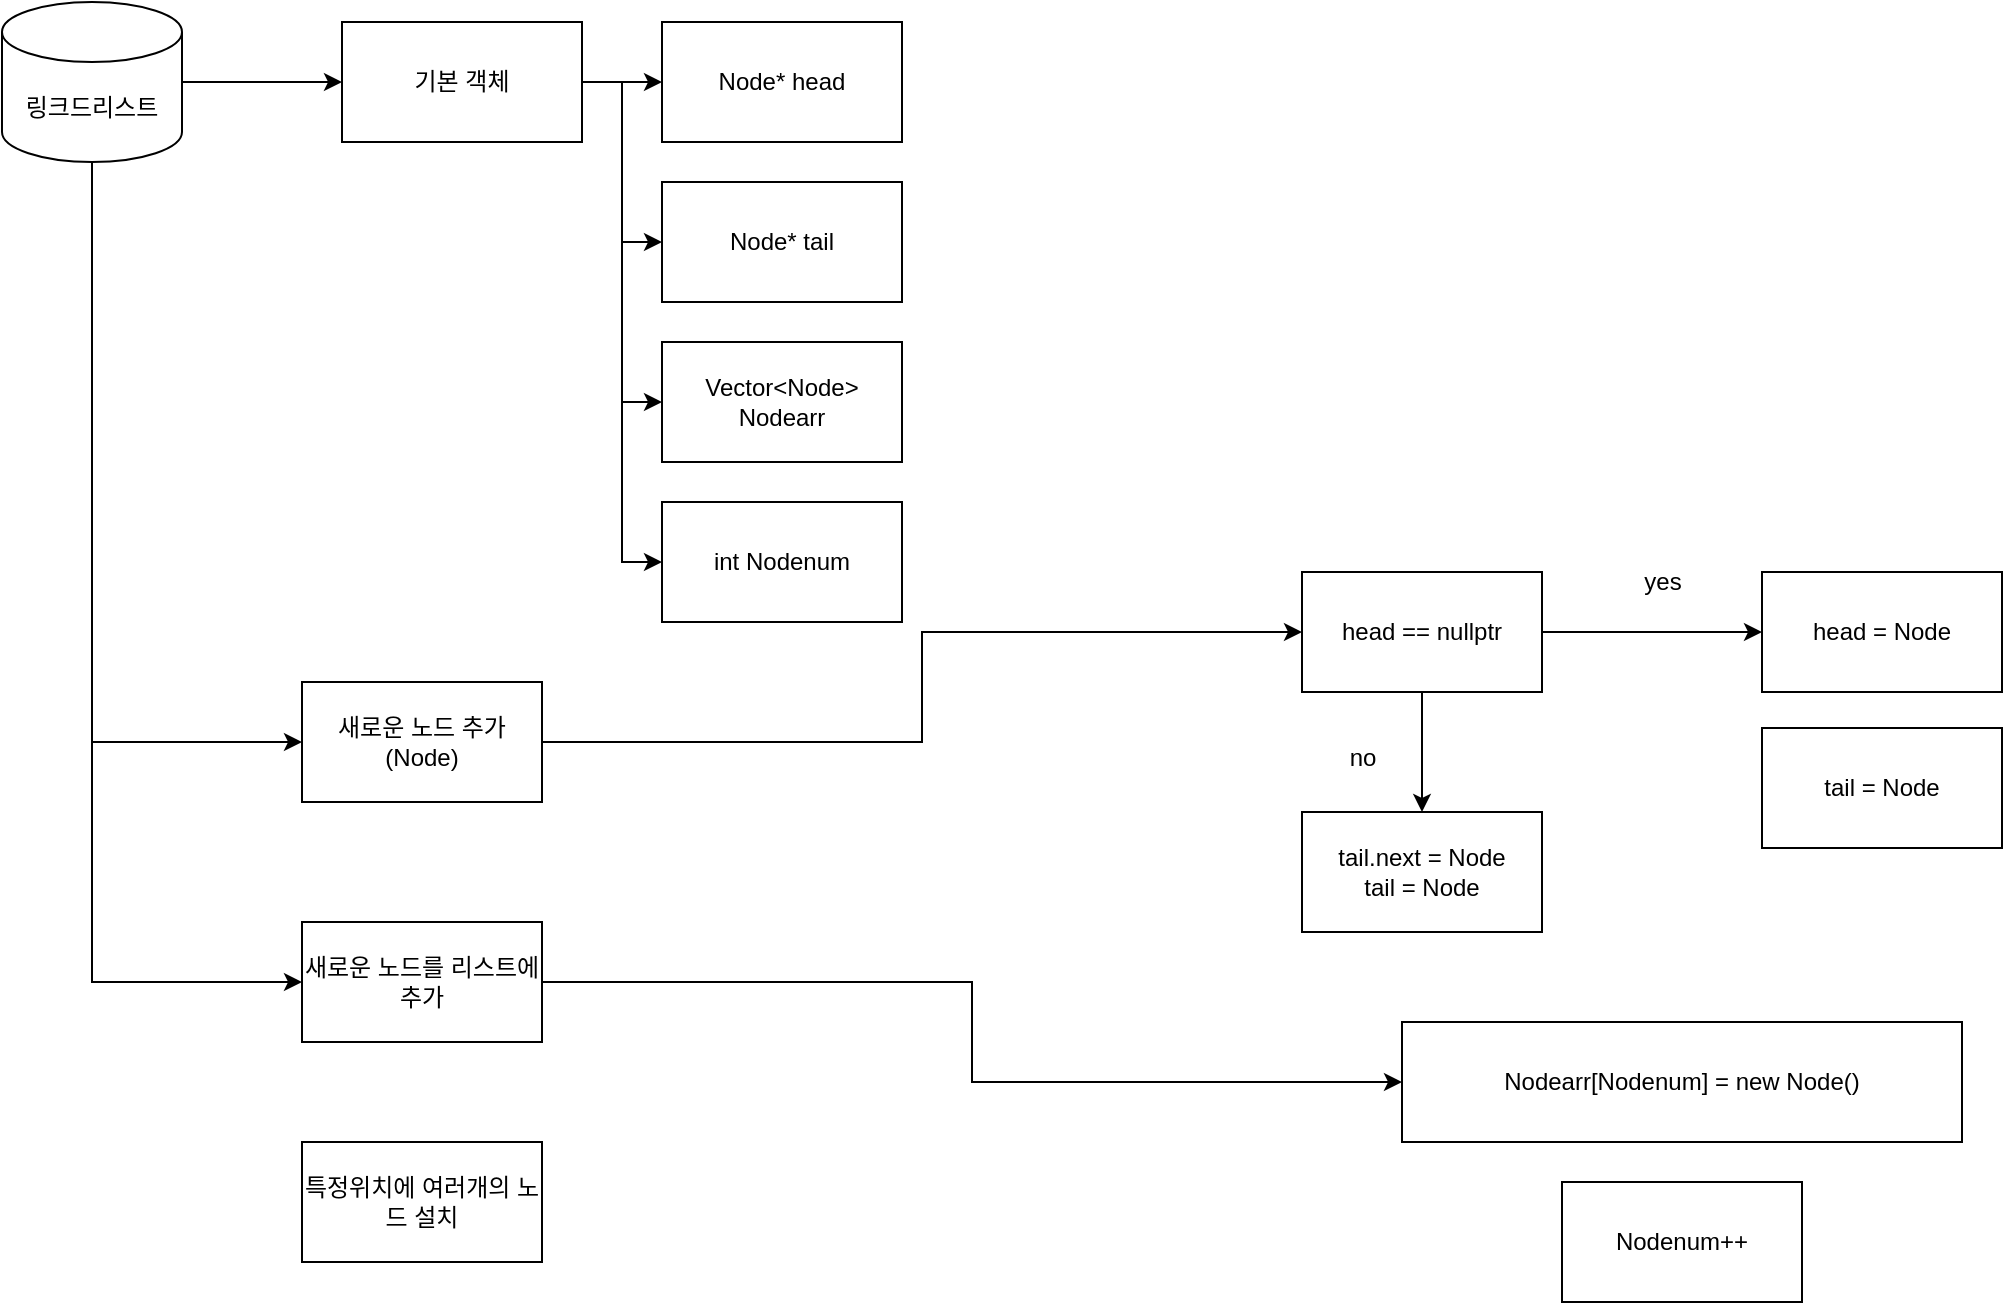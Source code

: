 <mxfile version="22.1.2" type="device">
  <diagram name="페이지-1" id="nX3qnI_A7cCaZvHu2Gjx">
    <mxGraphModel dx="2375" dy="1748" grid="1" gridSize="10" guides="1" tooltips="1" connect="1" arrows="1" fold="1" page="1" pageScale="1" pageWidth="827" pageHeight="1169" math="0" shadow="0">
      <root>
        <mxCell id="0" />
        <mxCell id="1" parent="0" />
        <mxCell id="Xd6IAp-0N0bOBobcrJcN-38" style="edgeStyle=orthogonalEdgeStyle;rounded=0;orthogonalLoop=1;jettySize=auto;html=1;entryX=0;entryY=0.5;entryDx=0;entryDy=0;" parent="1" source="Xd6IAp-0N0bOBobcrJcN-1" target="Xd6IAp-0N0bOBobcrJcN-21" edge="1">
          <mxGeometry relative="1" as="geometry" />
        </mxCell>
        <mxCell id="Xd6IAp-0N0bOBobcrJcN-1" value="새로운 노드 추가(Node)" style="rounded=0;whiteSpace=wrap;html=1;" parent="1" vertex="1">
          <mxGeometry x="210" y="520" width="120" height="60" as="geometry" />
        </mxCell>
        <mxCell id="Xd6IAp-0N0bOBobcrJcN-6" style="edgeStyle=orthogonalEdgeStyle;rounded=0;orthogonalLoop=1;jettySize=auto;html=1;exitX=0.5;exitY=1;exitDx=0;exitDy=0;exitPerimeter=0;entryX=0;entryY=0.5;entryDx=0;entryDy=0;" parent="1" source="Xd6IAp-0N0bOBobcrJcN-2" target="Xd6IAp-0N0bOBobcrJcN-5" edge="1">
          <mxGeometry relative="1" as="geometry" />
        </mxCell>
        <mxCell id="Xd6IAp-0N0bOBobcrJcN-7" style="edgeStyle=orthogonalEdgeStyle;rounded=0;orthogonalLoop=1;jettySize=auto;html=1;exitX=0.5;exitY=1;exitDx=0;exitDy=0;exitPerimeter=0;entryX=0;entryY=0.5;entryDx=0;entryDy=0;" parent="1" source="Xd6IAp-0N0bOBobcrJcN-2" target="Xd6IAp-0N0bOBobcrJcN-1" edge="1">
          <mxGeometry relative="1" as="geometry" />
        </mxCell>
        <mxCell id="Xd6IAp-0N0bOBobcrJcN-12" style="edgeStyle=orthogonalEdgeStyle;rounded=0;orthogonalLoop=1;jettySize=auto;html=1;entryX=0;entryY=0.5;entryDx=0;entryDy=0;" parent="1" source="Xd6IAp-0N0bOBobcrJcN-2" target="Xd6IAp-0N0bOBobcrJcN-8" edge="1">
          <mxGeometry relative="1" as="geometry" />
        </mxCell>
        <mxCell id="Xd6IAp-0N0bOBobcrJcN-2" value="링크드리스트" style="shape=cylinder3;whiteSpace=wrap;html=1;boundedLbl=1;backgroundOutline=1;size=15;" parent="1" vertex="1">
          <mxGeometry x="60" y="180" width="90" height="80" as="geometry" />
        </mxCell>
        <mxCell id="Xd6IAp-0N0bOBobcrJcN-37" style="edgeStyle=orthogonalEdgeStyle;rounded=0;orthogonalLoop=1;jettySize=auto;html=1;exitX=1;exitY=0.5;exitDx=0;exitDy=0;entryX=0;entryY=0.5;entryDx=0;entryDy=0;" parent="1" source="Xd6IAp-0N0bOBobcrJcN-5" target="Xd6IAp-0N0bOBobcrJcN-34" edge="1">
          <mxGeometry relative="1" as="geometry" />
        </mxCell>
        <mxCell id="Xd6IAp-0N0bOBobcrJcN-5" value="새로운 노드를 리스트에 추가" style="rounded=0;whiteSpace=wrap;html=1;" parent="1" vertex="1">
          <mxGeometry x="210" y="640" width="120" height="60" as="geometry" />
        </mxCell>
        <mxCell id="Xd6IAp-0N0bOBobcrJcN-15" style="edgeStyle=orthogonalEdgeStyle;rounded=0;orthogonalLoop=1;jettySize=auto;html=1;exitX=1;exitY=0.5;exitDx=0;exitDy=0;" parent="1" source="Xd6IAp-0N0bOBobcrJcN-8" target="Xd6IAp-0N0bOBobcrJcN-10" edge="1">
          <mxGeometry relative="1" as="geometry" />
        </mxCell>
        <mxCell id="Xd6IAp-0N0bOBobcrJcN-16" style="edgeStyle=orthogonalEdgeStyle;rounded=0;orthogonalLoop=1;jettySize=auto;html=1;exitX=1;exitY=0.5;exitDx=0;exitDy=0;entryX=0;entryY=0.5;entryDx=0;entryDy=0;" parent="1" source="Xd6IAp-0N0bOBobcrJcN-8" target="Xd6IAp-0N0bOBobcrJcN-11" edge="1">
          <mxGeometry relative="1" as="geometry" />
        </mxCell>
        <mxCell id="Xd6IAp-0N0bOBobcrJcN-17" style="edgeStyle=orthogonalEdgeStyle;rounded=0;orthogonalLoop=1;jettySize=auto;html=1;entryX=0;entryY=0.5;entryDx=0;entryDy=0;" parent="1" source="Xd6IAp-0N0bOBobcrJcN-8" target="Xd6IAp-0N0bOBobcrJcN-13" edge="1">
          <mxGeometry relative="1" as="geometry" />
        </mxCell>
        <mxCell id="Xd6IAp-0N0bOBobcrJcN-18" style="edgeStyle=orthogonalEdgeStyle;rounded=0;orthogonalLoop=1;jettySize=auto;html=1;entryX=0;entryY=0.5;entryDx=0;entryDy=0;" parent="1" source="Xd6IAp-0N0bOBobcrJcN-8" target="Xd6IAp-0N0bOBobcrJcN-14" edge="1">
          <mxGeometry relative="1" as="geometry" />
        </mxCell>
        <mxCell id="Xd6IAp-0N0bOBobcrJcN-8" value="기본 객체" style="whiteSpace=wrap;html=1;" parent="1" vertex="1">
          <mxGeometry x="230" y="190" width="120" height="60" as="geometry" />
        </mxCell>
        <mxCell id="Xd6IAp-0N0bOBobcrJcN-10" value="Node* head" style="whiteSpace=wrap;html=1;" parent="1" vertex="1">
          <mxGeometry x="390" y="190" width="120" height="60" as="geometry" />
        </mxCell>
        <mxCell id="Xd6IAp-0N0bOBobcrJcN-11" value="Node* tail" style="whiteSpace=wrap;html=1;" parent="1" vertex="1">
          <mxGeometry x="390" y="270" width="120" height="60" as="geometry" />
        </mxCell>
        <mxCell id="Xd6IAp-0N0bOBobcrJcN-13" value="Vector&amp;lt;Node&amp;gt; Nodearr" style="whiteSpace=wrap;html=1;" parent="1" vertex="1">
          <mxGeometry x="390" y="350" width="120" height="60" as="geometry" />
        </mxCell>
        <mxCell id="Xd6IAp-0N0bOBobcrJcN-14" value="int Nodenum" style="whiteSpace=wrap;html=1;" parent="1" vertex="1">
          <mxGeometry x="390" y="430" width="120" height="60" as="geometry" />
        </mxCell>
        <mxCell id="Xd6IAp-0N0bOBobcrJcN-28" style="edgeStyle=orthogonalEdgeStyle;rounded=0;orthogonalLoop=1;jettySize=auto;html=1;entryX=0;entryY=0.5;entryDx=0;entryDy=0;" parent="1" source="Xd6IAp-0N0bOBobcrJcN-21" edge="1">
          <mxGeometry relative="1" as="geometry">
            <mxPoint x="940" y="495" as="targetPoint" />
          </mxGeometry>
        </mxCell>
        <mxCell id="Xd6IAp-0N0bOBobcrJcN-33" style="edgeStyle=orthogonalEdgeStyle;rounded=0;orthogonalLoop=1;jettySize=auto;html=1;exitX=0.5;exitY=1;exitDx=0;exitDy=0;" parent="1" source="Xd6IAp-0N0bOBobcrJcN-21" target="Xd6IAp-0N0bOBobcrJcN-31" edge="1">
          <mxGeometry relative="1" as="geometry" />
        </mxCell>
        <mxCell id="Xd6IAp-0N0bOBobcrJcN-21" value="head == nullptr" style="whiteSpace=wrap;html=1;" parent="1" vertex="1">
          <mxGeometry x="710" y="465" width="120" height="60" as="geometry" />
        </mxCell>
        <mxCell id="Xd6IAp-0N0bOBobcrJcN-22" value="no" style="text;html=1;align=center;verticalAlign=middle;resizable=0;points=[];autosize=1;strokeColor=none;fillColor=none;" parent="1" vertex="1">
          <mxGeometry x="720" y="543" width="40" height="30" as="geometry" />
        </mxCell>
        <mxCell id="Xd6IAp-0N0bOBobcrJcN-23" value="yes" style="text;html=1;align=center;verticalAlign=middle;resizable=0;points=[];autosize=1;strokeColor=none;fillColor=none;" parent="1" vertex="1">
          <mxGeometry x="870" y="455" width="40" height="30" as="geometry" />
        </mxCell>
        <mxCell id="Xd6IAp-0N0bOBobcrJcN-29" value="head = Node" style="whiteSpace=wrap;html=1;" parent="1" vertex="1">
          <mxGeometry x="940" y="465" width="120" height="60" as="geometry" />
        </mxCell>
        <mxCell id="Xd6IAp-0N0bOBobcrJcN-30" value="tail = Node" style="whiteSpace=wrap;html=1;" parent="1" vertex="1">
          <mxGeometry x="940" y="543" width="120" height="60" as="geometry" />
        </mxCell>
        <mxCell id="Xd6IAp-0N0bOBobcrJcN-31" value="tail.next = Node&lt;br&gt;tail = Node" style="whiteSpace=wrap;html=1;" parent="1" vertex="1">
          <mxGeometry x="710" y="585" width="120" height="60" as="geometry" />
        </mxCell>
        <mxCell id="Xd6IAp-0N0bOBobcrJcN-34" value="Nodearr[Nodenum] = new Node()" style="whiteSpace=wrap;html=1;" parent="1" vertex="1">
          <mxGeometry x="760" y="690" width="280" height="60" as="geometry" />
        </mxCell>
        <mxCell id="Xd6IAp-0N0bOBobcrJcN-35" value="Nodenum++" style="whiteSpace=wrap;html=1;" parent="1" vertex="1">
          <mxGeometry x="840" y="770" width="120" height="60" as="geometry" />
        </mxCell>
        <mxCell id="Xd6IAp-0N0bOBobcrJcN-36" value="특정위치에 여러개의 노드 설치" style="rounded=0;whiteSpace=wrap;html=1;" parent="1" vertex="1">
          <mxGeometry x="210" y="750" width="120" height="60" as="geometry" />
        </mxCell>
      </root>
    </mxGraphModel>
  </diagram>
</mxfile>
